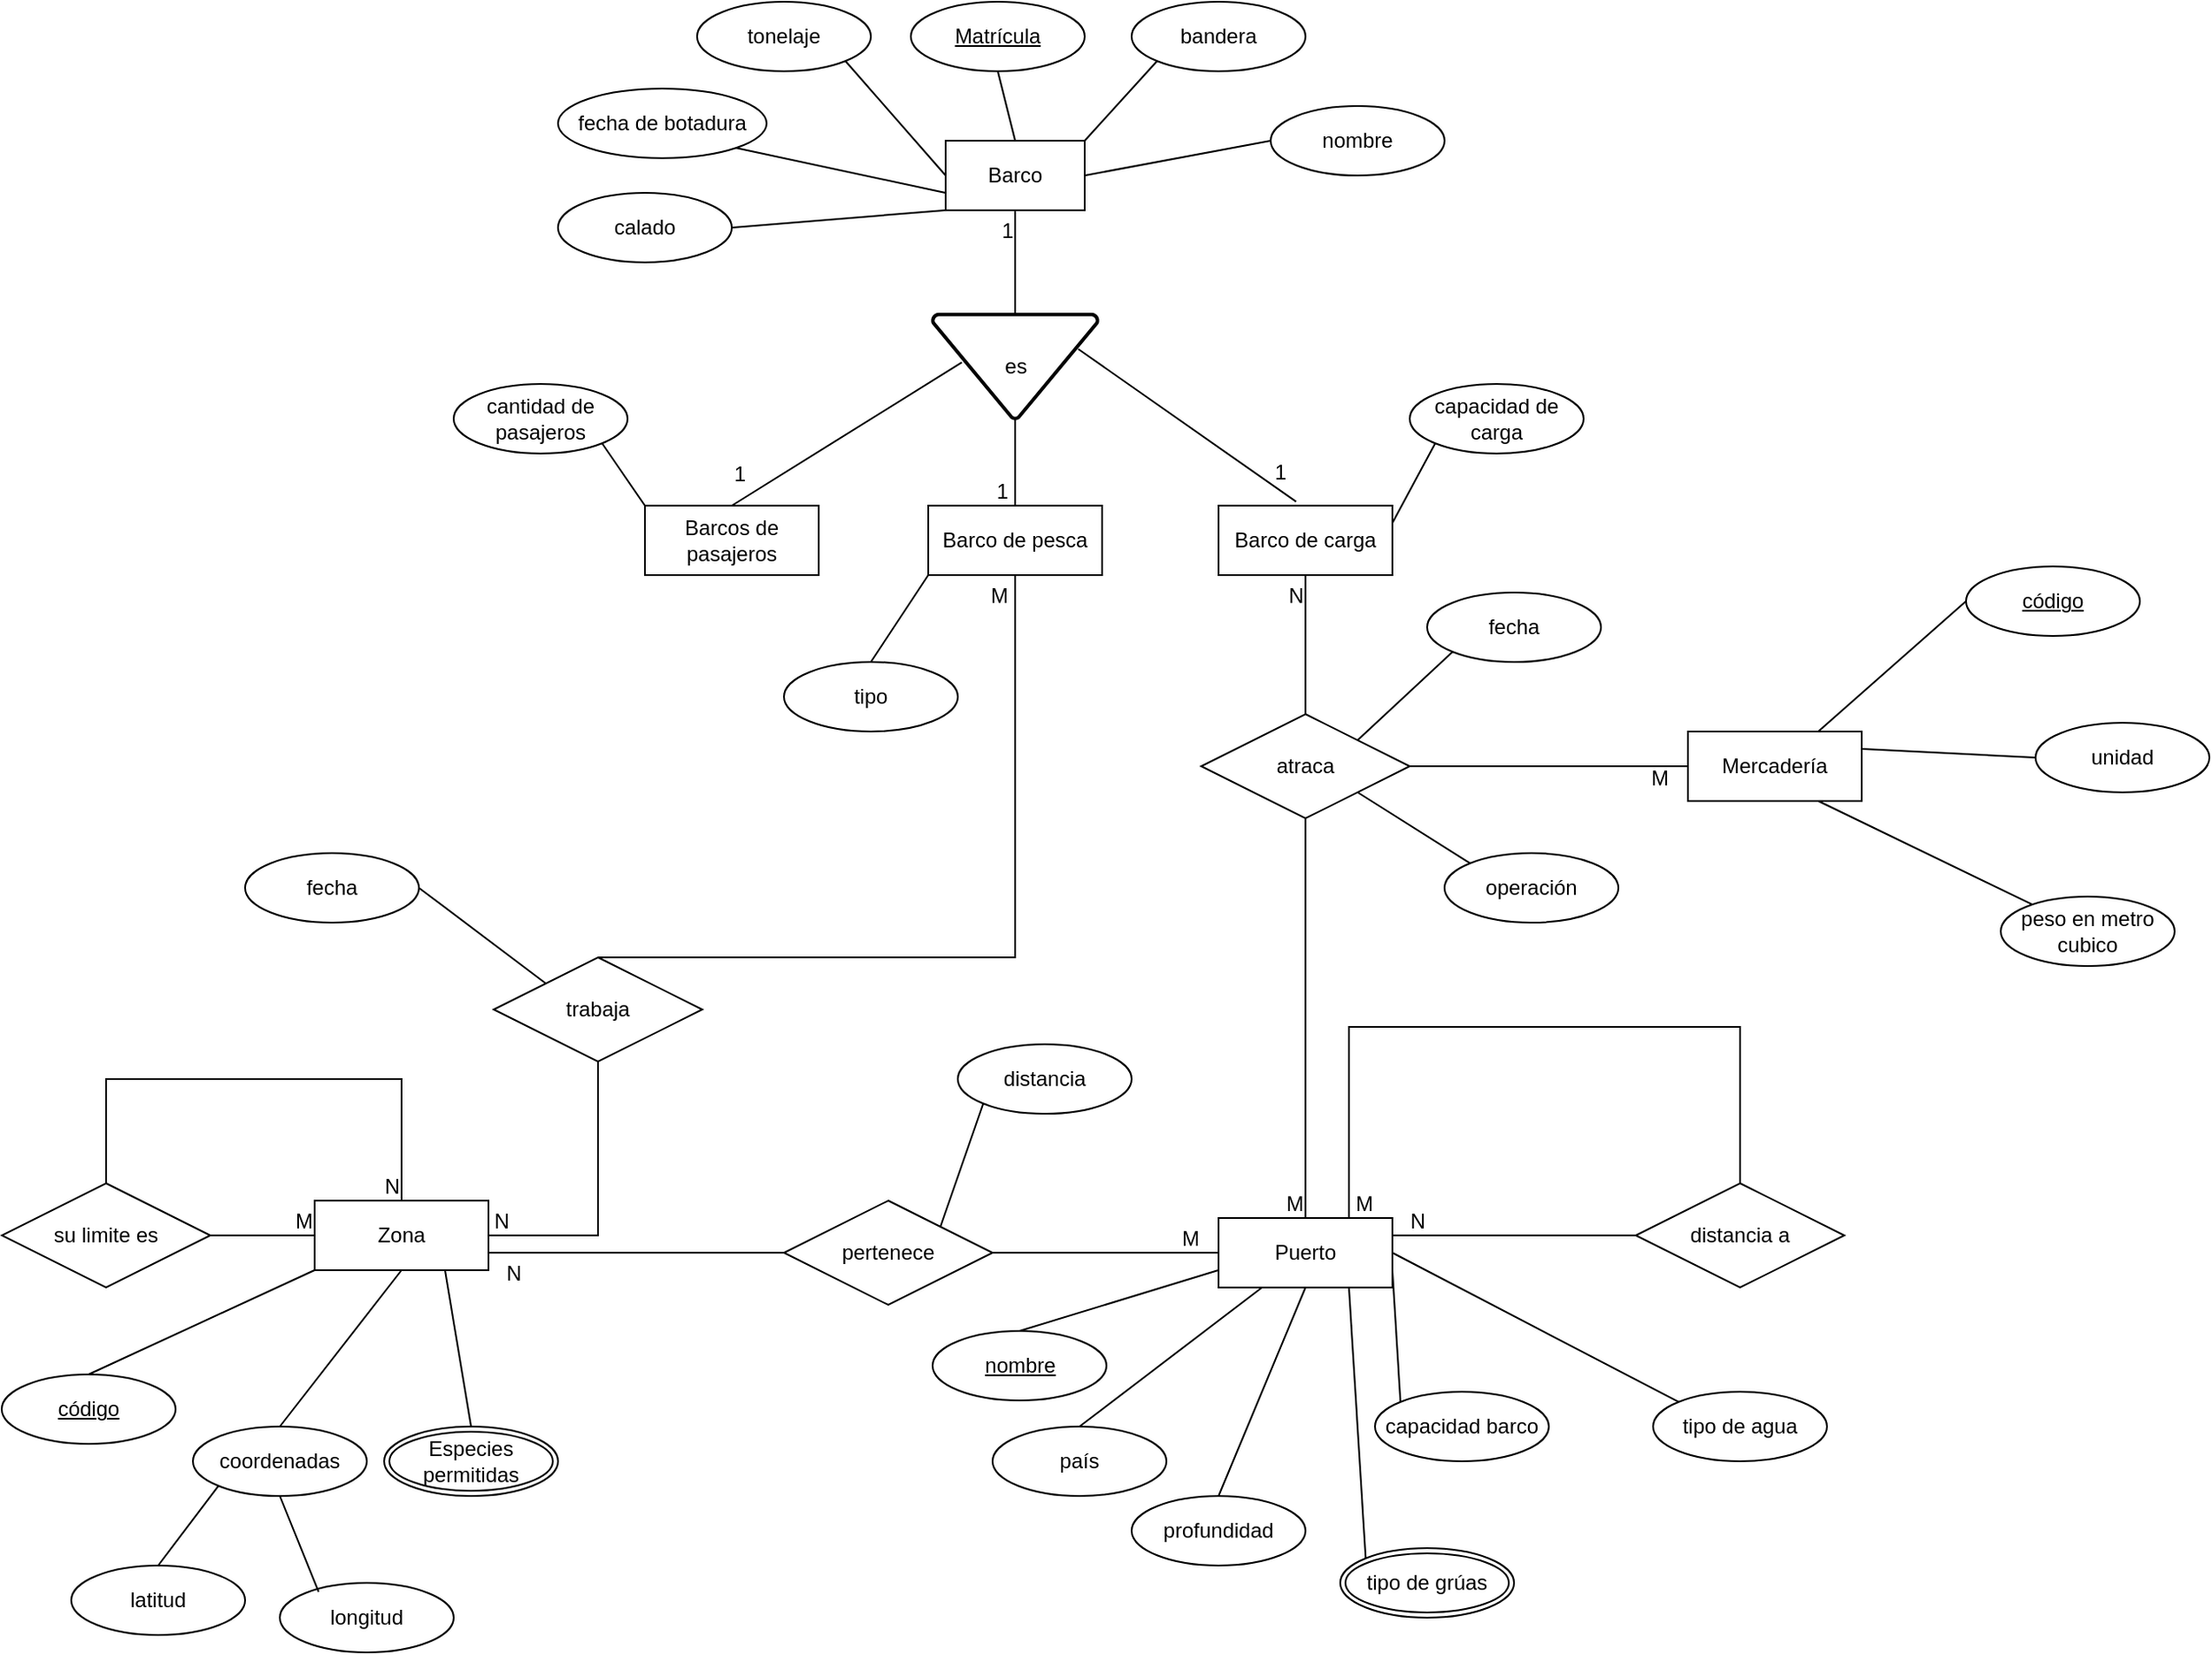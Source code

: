 <mxfile version="26.0.11">
  <diagram name="Página-1" id="JOJs0gV64MYOnQZOllsk">
    <mxGraphModel dx="2267" dy="2320" grid="1" gridSize="10" guides="1" tooltips="1" connect="1" arrows="1" fold="1" page="1" pageScale="1" pageWidth="1654" pageHeight="1169" math="0" shadow="0">
      <root>
        <object label="" id="0">
          <mxCell />
        </object>
        <mxCell id="1" parent="0" />
        <mxCell id="C2GfppKZNMFUQmOp4A26-1" value="Barco" style="rounded=0;whiteSpace=wrap;html=1;" vertex="1" parent="1">
          <mxGeometry x="693" y="-1070" width="80" height="40" as="geometry" />
        </mxCell>
        <mxCell id="C2GfppKZNMFUQmOp4A26-3" value="Matrícula" style="ellipse;whiteSpace=wrap;html=1;align=center;fontStyle=4;" vertex="1" parent="1">
          <mxGeometry x="673" y="-1150" width="100" height="40" as="geometry" />
        </mxCell>
        <mxCell id="C2GfppKZNMFUQmOp4A26-4" value="bandera" style="ellipse;whiteSpace=wrap;html=1;align=center;" vertex="1" parent="1">
          <mxGeometry x="800" y="-1150" width="100" height="40" as="geometry" />
        </mxCell>
        <mxCell id="C2GfppKZNMFUQmOp4A26-5" value="nombre" style="ellipse;whiteSpace=wrap;html=1;align=center;" vertex="1" parent="1">
          <mxGeometry x="880" y="-1090" width="100" height="40" as="geometry" />
        </mxCell>
        <mxCell id="C2GfppKZNMFUQmOp4A26-6" value="tonelaje" style="ellipse;whiteSpace=wrap;html=1;align=center;" vertex="1" parent="1">
          <mxGeometry x="550" y="-1150" width="100" height="40" as="geometry" />
        </mxCell>
        <mxCell id="C2GfppKZNMFUQmOp4A26-7" value="calado" style="ellipse;whiteSpace=wrap;html=1;align=center;" vertex="1" parent="1">
          <mxGeometry x="470" y="-1040" width="100" height="40" as="geometry" />
        </mxCell>
        <mxCell id="C2GfppKZNMFUQmOp4A26-8" value="fecha de botadura" style="ellipse;whiteSpace=wrap;html=1;align=center;" vertex="1" parent="1">
          <mxGeometry x="470" y="-1100" width="120" height="40" as="geometry" />
        </mxCell>
        <mxCell id="C2GfppKZNMFUQmOp4A26-13" value="" style="endArrow=none;html=1;rounded=0;exitX=1;exitY=1;exitDx=0;exitDy=0;entryX=0;entryY=0.75;entryDx=0;entryDy=0;" edge="1" parent="1" source="C2GfppKZNMFUQmOp4A26-8" target="C2GfppKZNMFUQmOp4A26-1">
          <mxGeometry width="50" height="50" relative="1" as="geometry">
            <mxPoint x="650" y="-800" as="sourcePoint" />
            <mxPoint x="700" y="-850" as="targetPoint" />
          </mxGeometry>
        </mxCell>
        <mxCell id="C2GfppKZNMFUQmOp4A26-14" value="" style="endArrow=none;html=1;rounded=0;exitX=1;exitY=1;exitDx=0;exitDy=0;entryX=0;entryY=0.5;entryDx=0;entryDy=0;" edge="1" parent="1" source="C2GfppKZNMFUQmOp4A26-6" target="C2GfppKZNMFUQmOp4A26-1">
          <mxGeometry width="50" height="50" relative="1" as="geometry">
            <mxPoint x="680" y="-820" as="sourcePoint" />
            <mxPoint x="730" y="-870" as="targetPoint" />
          </mxGeometry>
        </mxCell>
        <mxCell id="C2GfppKZNMFUQmOp4A26-15" value="" style="endArrow=none;html=1;rounded=0;entryX=0.5;entryY=1;entryDx=0;entryDy=0;exitX=0.5;exitY=0;exitDx=0;exitDy=0;" edge="1" parent="1" source="C2GfppKZNMFUQmOp4A26-1" target="C2GfppKZNMFUQmOp4A26-3">
          <mxGeometry width="50" height="50" relative="1" as="geometry">
            <mxPoint x="680" y="-820" as="sourcePoint" />
            <mxPoint x="730" y="-870" as="targetPoint" />
          </mxGeometry>
        </mxCell>
        <mxCell id="C2GfppKZNMFUQmOp4A26-16" value="" style="endArrow=none;html=1;rounded=0;entryX=0;entryY=1;entryDx=0;entryDy=0;exitX=1;exitY=0;exitDx=0;exitDy=0;" edge="1" parent="1" source="C2GfppKZNMFUQmOp4A26-1" target="C2GfppKZNMFUQmOp4A26-4">
          <mxGeometry width="50" height="50" relative="1" as="geometry">
            <mxPoint x="680" y="-820" as="sourcePoint" />
            <mxPoint x="730" y="-870" as="targetPoint" />
          </mxGeometry>
        </mxCell>
        <mxCell id="C2GfppKZNMFUQmOp4A26-17" value="" style="endArrow=none;html=1;rounded=0;entryX=0;entryY=0.5;entryDx=0;entryDy=0;exitX=1;exitY=0.5;exitDx=0;exitDy=0;" edge="1" parent="1" source="C2GfppKZNMFUQmOp4A26-1" target="C2GfppKZNMFUQmOp4A26-5">
          <mxGeometry width="50" height="50" relative="1" as="geometry">
            <mxPoint x="680" y="-820" as="sourcePoint" />
            <mxPoint x="730" y="-870" as="targetPoint" />
          </mxGeometry>
        </mxCell>
        <mxCell id="C2GfppKZNMFUQmOp4A26-27" value="es" style="strokeWidth=2;html=1;shape=mxgraph.flowchart.merge_or_storage;whiteSpace=wrap;" vertex="1" parent="1">
          <mxGeometry x="685.5" y="-970" width="95" height="60" as="geometry" />
        </mxCell>
        <mxCell id="C2GfppKZNMFUQmOp4A26-29" value="Barcos de pasajeros" style="whiteSpace=wrap;html=1;align=center;" vertex="1" parent="1">
          <mxGeometry x="520" y="-860" width="100" height="40" as="geometry" />
        </mxCell>
        <mxCell id="C2GfppKZNMFUQmOp4A26-30" value="Barco de pesca" style="whiteSpace=wrap;html=1;align=center;" vertex="1" parent="1">
          <mxGeometry x="683" y="-860" width="100" height="40" as="geometry" />
        </mxCell>
        <mxCell id="C2GfppKZNMFUQmOp4A26-31" value="Barco de carga" style="whiteSpace=wrap;html=1;align=center;" vertex="1" parent="1">
          <mxGeometry x="850" y="-860" width="100" height="40" as="geometry" />
        </mxCell>
        <mxCell id="C2GfppKZNMFUQmOp4A26-35" value="cantidad de pasajeros" style="ellipse;whiteSpace=wrap;html=1;align=center;" vertex="1" parent="1">
          <mxGeometry x="410" y="-930" width="100" height="40" as="geometry" />
        </mxCell>
        <mxCell id="C2GfppKZNMFUQmOp4A26-39" value="" style="endArrow=none;html=1;rounded=0;entryX=1;entryY=1;entryDx=0;entryDy=0;exitX=0;exitY=0;exitDx=0;exitDy=0;" edge="1" parent="1" source="C2GfppKZNMFUQmOp4A26-29" target="C2GfppKZNMFUQmOp4A26-35">
          <mxGeometry width="50" height="50" relative="1" as="geometry">
            <mxPoint x="770" y="-740" as="sourcePoint" />
            <mxPoint x="820" y="-790" as="targetPoint" />
          </mxGeometry>
        </mxCell>
        <mxCell id="C2GfppKZNMFUQmOp4A26-40" value="tipo" style="ellipse;whiteSpace=wrap;html=1;align=center;" vertex="1" parent="1">
          <mxGeometry x="600" y="-770" width="100" height="40" as="geometry" />
        </mxCell>
        <mxCell id="C2GfppKZNMFUQmOp4A26-41" value="" style="endArrow=none;html=1;rounded=0;entryX=0;entryY=1;entryDx=0;entryDy=0;exitX=0.5;exitY=0;exitDx=0;exitDy=0;" edge="1" parent="1" source="C2GfppKZNMFUQmOp4A26-40" target="C2GfppKZNMFUQmOp4A26-30">
          <mxGeometry width="50" height="50" relative="1" as="geometry">
            <mxPoint x="770" y="-740" as="sourcePoint" />
            <mxPoint x="820" y="-790" as="targetPoint" />
          </mxGeometry>
        </mxCell>
        <mxCell id="C2GfppKZNMFUQmOp4A26-42" value="capacidad de carga" style="ellipse;whiteSpace=wrap;html=1;align=center;" vertex="1" parent="1">
          <mxGeometry x="960" y="-930" width="100" height="40" as="geometry" />
        </mxCell>
        <mxCell id="C2GfppKZNMFUQmOp4A26-43" value="" style="endArrow=none;html=1;rounded=0;entryX=1;entryY=0.25;entryDx=0;entryDy=0;exitX=0;exitY=1;exitDx=0;exitDy=0;" edge="1" parent="1" source="C2GfppKZNMFUQmOp4A26-42" target="C2GfppKZNMFUQmOp4A26-31">
          <mxGeometry width="50" height="50" relative="1" as="geometry">
            <mxPoint x="770" y="-740" as="sourcePoint" />
            <mxPoint x="820" y="-790" as="targetPoint" />
          </mxGeometry>
        </mxCell>
        <mxCell id="C2GfppKZNMFUQmOp4A26-44" value="" style="endArrow=none;html=1;rounded=0;entryX=1;entryY=0.5;entryDx=0;entryDy=0;exitX=0;exitY=1;exitDx=0;exitDy=0;" edge="1" parent="1" source="C2GfppKZNMFUQmOp4A26-1" target="C2GfppKZNMFUQmOp4A26-7">
          <mxGeometry width="50" height="50" relative="1" as="geometry">
            <mxPoint x="650" y="-690" as="sourcePoint" />
            <mxPoint x="700" y="-740" as="targetPoint" />
          </mxGeometry>
        </mxCell>
        <mxCell id="C2GfppKZNMFUQmOp4A26-45" value="Zona" style="whiteSpace=wrap;html=1;align=center;" vertex="1" parent="1">
          <mxGeometry x="330" y="-460" width="100" height="40" as="geometry" />
        </mxCell>
        <mxCell id="C2GfppKZNMFUQmOp4A26-49" value="código" style="ellipse;whiteSpace=wrap;html=1;align=center;fontStyle=4;" vertex="1" parent="1">
          <mxGeometry x="150" y="-360" width="100" height="40" as="geometry" />
        </mxCell>
        <mxCell id="C2GfppKZNMFUQmOp4A26-50" value="Especies permitidas" style="ellipse;shape=doubleEllipse;margin=3;whiteSpace=wrap;html=1;align=center;" vertex="1" parent="1">
          <mxGeometry x="370" y="-330" width="100" height="40" as="geometry" />
        </mxCell>
        <mxCell id="C2GfppKZNMFUQmOp4A26-51" value="" style="endArrow=none;html=1;rounded=0;exitX=0.5;exitY=0;exitDx=0;exitDy=0;entryX=0;entryY=1;entryDx=0;entryDy=0;" edge="1" parent="1" source="C2GfppKZNMFUQmOp4A26-49" target="C2GfppKZNMFUQmOp4A26-45">
          <mxGeometry width="50" height="50" relative="1" as="geometry">
            <mxPoint x="410" y="-530" as="sourcePoint" />
            <mxPoint x="430" y="-380" as="targetPoint" />
          </mxGeometry>
        </mxCell>
        <mxCell id="C2GfppKZNMFUQmOp4A26-52" value="" style="endArrow=none;html=1;rounded=0;entryX=0.5;entryY=1;entryDx=0;entryDy=0;exitX=0.5;exitY=0;exitDx=0;exitDy=0;" edge="1" parent="1" source="C2GfppKZNMFUQmOp4A26-136" target="C2GfppKZNMFUQmOp4A26-45">
          <mxGeometry width="50" height="50" relative="1" as="geometry">
            <mxPoint x="310" y="-340" as="sourcePoint" />
            <mxPoint x="460" y="-580" as="targetPoint" />
          </mxGeometry>
        </mxCell>
        <mxCell id="C2GfppKZNMFUQmOp4A26-53" value="" style="endArrow=none;html=1;rounded=0;entryX=0.75;entryY=1;entryDx=0;entryDy=0;exitX=0.5;exitY=0;exitDx=0;exitDy=0;" edge="1" parent="1" source="C2GfppKZNMFUQmOp4A26-50" target="C2GfppKZNMFUQmOp4A26-45">
          <mxGeometry width="50" height="50" relative="1" as="geometry">
            <mxPoint x="410" y="-530" as="sourcePoint" />
            <mxPoint x="460" y="-580" as="targetPoint" />
          </mxGeometry>
        </mxCell>
        <mxCell id="C2GfppKZNMFUQmOp4A26-54" value="Puerto" style="whiteSpace=wrap;html=1;align=center;" vertex="1" parent="1">
          <mxGeometry x="850" y="-450" width="100" height="40" as="geometry" />
        </mxCell>
        <mxCell id="C2GfppKZNMFUQmOp4A26-55" value="nombre" style="ellipse;whiteSpace=wrap;html=1;align=center;fontStyle=4;" vertex="1" parent="1">
          <mxGeometry x="685.5" y="-385" width="100" height="40" as="geometry" />
        </mxCell>
        <mxCell id="C2GfppKZNMFUQmOp4A26-56" value="país" style="ellipse;whiteSpace=wrap;html=1;align=center;" vertex="1" parent="1">
          <mxGeometry x="720" y="-330" width="100" height="40" as="geometry" />
        </mxCell>
        <mxCell id="C2GfppKZNMFUQmOp4A26-57" value="profundidad" style="ellipse;whiteSpace=wrap;html=1;align=center;" vertex="1" parent="1">
          <mxGeometry x="800" y="-290" width="100" height="40" as="geometry" />
        </mxCell>
        <mxCell id="C2GfppKZNMFUQmOp4A26-61" value="capacidad barco" style="ellipse;whiteSpace=wrap;html=1;align=center;" vertex="1" parent="1">
          <mxGeometry x="940" y="-350" width="100" height="40" as="geometry" />
        </mxCell>
        <mxCell id="C2GfppKZNMFUQmOp4A26-62" value="tipo de agua" style="ellipse;whiteSpace=wrap;html=1;align=center;" vertex="1" parent="1">
          <mxGeometry x="1100" y="-350" width="100" height="40" as="geometry" />
        </mxCell>
        <mxCell id="C2GfppKZNMFUQmOp4A26-63" value="" style="endArrow=none;html=1;rounded=0;entryX=0;entryY=0.75;entryDx=0;entryDy=0;exitX=0.5;exitY=0;exitDx=0;exitDy=0;" edge="1" parent="1" source="C2GfppKZNMFUQmOp4A26-55" target="C2GfppKZNMFUQmOp4A26-54">
          <mxGeometry width="50" height="50" relative="1" as="geometry">
            <mxPoint x="700" y="-319" as="sourcePoint" />
            <mxPoint x="720" y="-535" as="targetPoint" />
          </mxGeometry>
        </mxCell>
        <mxCell id="C2GfppKZNMFUQmOp4A26-64" value="" style="endArrow=none;html=1;rounded=0;entryX=0.25;entryY=1;entryDx=0;entryDy=0;exitX=0.5;exitY=0;exitDx=0;exitDy=0;" edge="1" parent="1" source="C2GfppKZNMFUQmOp4A26-56" target="C2GfppKZNMFUQmOp4A26-54">
          <mxGeometry width="50" height="50" relative="1" as="geometry">
            <mxPoint x="670" y="-485" as="sourcePoint" />
            <mxPoint x="720" y="-535" as="targetPoint" />
          </mxGeometry>
        </mxCell>
        <mxCell id="C2GfppKZNMFUQmOp4A26-65" value="" style="endArrow=none;html=1;rounded=0;entryX=0.5;entryY=1;entryDx=0;entryDy=0;exitX=0.5;exitY=0;exitDx=0;exitDy=0;" edge="1" parent="1" source="C2GfppKZNMFUQmOp4A26-57" target="C2GfppKZNMFUQmOp4A26-54">
          <mxGeometry width="50" height="50" relative="1" as="geometry">
            <mxPoint x="670" y="-485" as="sourcePoint" />
            <mxPoint x="720" y="-535" as="targetPoint" />
          </mxGeometry>
        </mxCell>
        <mxCell id="C2GfppKZNMFUQmOp4A26-66" value="" style="endArrow=none;html=1;rounded=0;entryX=0.75;entryY=1;entryDx=0;entryDy=0;exitX=0;exitY=0;exitDx=0;exitDy=0;" edge="1" parent="1" source="C2GfppKZNMFUQmOp4A26-142" target="C2GfppKZNMFUQmOp4A26-54">
          <mxGeometry width="50" height="50" relative="1" as="geometry">
            <mxPoint x="918" y="-275.56" as="sourcePoint" />
            <mxPoint x="720" y="-535" as="targetPoint" />
          </mxGeometry>
        </mxCell>
        <mxCell id="C2GfppKZNMFUQmOp4A26-67" value="" style="endArrow=none;html=1;rounded=0;entryX=1;entryY=0.75;entryDx=0;entryDy=0;exitX=0;exitY=0;exitDx=0;exitDy=0;" edge="1" parent="1" source="C2GfppKZNMFUQmOp4A26-61" target="C2GfppKZNMFUQmOp4A26-54">
          <mxGeometry width="50" height="50" relative="1" as="geometry">
            <mxPoint x="670" y="-485" as="sourcePoint" />
            <mxPoint x="720" y="-535" as="targetPoint" />
          </mxGeometry>
        </mxCell>
        <mxCell id="C2GfppKZNMFUQmOp4A26-68" value="" style="endArrow=none;html=1;rounded=0;entryX=1;entryY=0.5;entryDx=0;entryDy=0;exitX=0;exitY=0;exitDx=0;exitDy=0;" edge="1" parent="1" source="C2GfppKZNMFUQmOp4A26-62" target="C2GfppKZNMFUQmOp4A26-54">
          <mxGeometry width="50" height="50" relative="1" as="geometry">
            <mxPoint x="990" y="-429" as="sourcePoint" />
            <mxPoint x="720" y="-535" as="targetPoint" />
          </mxGeometry>
        </mxCell>
        <mxCell id="C2GfppKZNMFUQmOp4A26-71" value="" style="endArrow=none;html=1;rounded=0;entryX=0.5;entryY=1;entryDx=0;entryDy=0;exitX=0.5;exitY=0;exitDx=0;exitDy=0;exitPerimeter=0;" edge="1" parent="1" source="C2GfppKZNMFUQmOp4A26-27" target="C2GfppKZNMFUQmOp4A26-1">
          <mxGeometry relative="1" as="geometry">
            <mxPoint x="660" y="-650" as="sourcePoint" />
            <mxPoint x="820" y="-650" as="targetPoint" />
          </mxGeometry>
        </mxCell>
        <mxCell id="C2GfppKZNMFUQmOp4A26-72" value="1" style="resizable=0;html=1;whiteSpace=wrap;align=right;verticalAlign=bottom;" connectable="0" vertex="1" parent="C2GfppKZNMFUQmOp4A26-71">
          <mxGeometry x="1" relative="1" as="geometry">
            <mxPoint y="20" as="offset" />
          </mxGeometry>
        </mxCell>
        <mxCell id="C2GfppKZNMFUQmOp4A26-74" value="" style="endArrow=none;html=1;rounded=0;entryX=0.5;entryY=0;entryDx=0;entryDy=0;exitX=0.177;exitY=0.459;exitDx=0;exitDy=0;exitPerimeter=0;" edge="1" parent="1" source="C2GfppKZNMFUQmOp4A26-27" target="C2GfppKZNMFUQmOp4A26-29">
          <mxGeometry relative="1" as="geometry">
            <mxPoint x="700" y="-940" as="sourcePoint" />
            <mxPoint x="743" y="-1020" as="targetPoint" />
          </mxGeometry>
        </mxCell>
        <mxCell id="C2GfppKZNMFUQmOp4A26-75" value="1" style="resizable=0;html=1;whiteSpace=wrap;align=right;verticalAlign=bottom;" connectable="0" vertex="1" parent="C2GfppKZNMFUQmOp4A26-74">
          <mxGeometry x="1" relative="1" as="geometry">
            <mxPoint x="10" y="-10" as="offset" />
          </mxGeometry>
        </mxCell>
        <mxCell id="C2GfppKZNMFUQmOp4A26-78" value="" style="endArrow=none;html=1;rounded=0;entryX=0.446;entryY=-0.057;entryDx=0;entryDy=0;exitX=0.882;exitY=0.331;exitDx=0;exitDy=0;exitPerimeter=0;entryPerimeter=0;" edge="1" parent="1" source="C2GfppKZNMFUQmOp4A26-27" target="C2GfppKZNMFUQmOp4A26-31">
          <mxGeometry relative="1" as="geometry">
            <mxPoint x="753" y="-950" as="sourcePoint" />
            <mxPoint x="753" y="-1010" as="targetPoint" />
          </mxGeometry>
        </mxCell>
        <mxCell id="C2GfppKZNMFUQmOp4A26-79" value="1" style="resizable=0;html=1;whiteSpace=wrap;align=right;verticalAlign=bottom;" connectable="0" vertex="1" parent="C2GfppKZNMFUQmOp4A26-78">
          <mxGeometry x="1" relative="1" as="geometry">
            <mxPoint x="-4" y="-8" as="offset" />
          </mxGeometry>
        </mxCell>
        <mxCell id="C2GfppKZNMFUQmOp4A26-80" value="" style="endArrow=none;html=1;rounded=0;entryX=0.5;entryY=0;entryDx=0;entryDy=0;exitX=0.5;exitY=1;exitDx=0;exitDy=0;exitPerimeter=0;" edge="1" parent="1" source="C2GfppKZNMFUQmOp4A26-27" target="C2GfppKZNMFUQmOp4A26-30">
          <mxGeometry relative="1" as="geometry">
            <mxPoint x="763" y="-940" as="sourcePoint" />
            <mxPoint x="763" y="-1000" as="targetPoint" />
          </mxGeometry>
        </mxCell>
        <mxCell id="C2GfppKZNMFUQmOp4A26-81" value="1" style="resizable=0;html=1;whiteSpace=wrap;align=right;verticalAlign=bottom;" connectable="0" vertex="1" parent="C2GfppKZNMFUQmOp4A26-80">
          <mxGeometry x="1" relative="1" as="geometry">
            <mxPoint x="-3" as="offset" />
          </mxGeometry>
        </mxCell>
        <mxCell id="C2GfppKZNMFUQmOp4A26-82" value="trabaja" style="shape=rhombus;perimeter=rhombusPerimeter;whiteSpace=wrap;html=1;align=center;" vertex="1" parent="1">
          <mxGeometry x="433" y="-600" width="120" height="60" as="geometry" />
        </mxCell>
        <mxCell id="C2GfppKZNMFUQmOp4A26-83" value="" style="endArrow=none;html=1;rounded=0;entryX=0.5;entryY=1;entryDx=0;entryDy=0;exitX=0.5;exitY=0;exitDx=0;exitDy=0;" edge="1" parent="1" source="C2GfppKZNMFUQmOp4A26-82" target="C2GfppKZNMFUQmOp4A26-30">
          <mxGeometry relative="1" as="geometry">
            <mxPoint x="280" y="-520" as="sourcePoint" />
            <mxPoint x="440" y="-520" as="targetPoint" />
            <Array as="points">
              <mxPoint x="733" y="-600" />
            </Array>
          </mxGeometry>
        </mxCell>
        <mxCell id="C2GfppKZNMFUQmOp4A26-84" value="M" style="resizable=0;html=1;whiteSpace=wrap;align=right;verticalAlign=bottom;" connectable="0" vertex="1" parent="C2GfppKZNMFUQmOp4A26-83">
          <mxGeometry x="1" relative="1" as="geometry">
            <mxPoint x="-3" y="20" as="offset" />
          </mxGeometry>
        </mxCell>
        <mxCell id="C2GfppKZNMFUQmOp4A26-85" value="" style="endArrow=none;html=1;rounded=0;exitX=0.5;exitY=1;exitDx=0;exitDy=0;entryX=1;entryY=0.5;entryDx=0;entryDy=0;" edge="1" parent="1" source="C2GfppKZNMFUQmOp4A26-82" target="C2GfppKZNMFUQmOp4A26-45">
          <mxGeometry relative="1" as="geometry">
            <mxPoint x="360" y="-460" as="sourcePoint" />
            <mxPoint x="380" y="-490" as="targetPoint" />
            <Array as="points">
              <mxPoint x="493" y="-440" />
            </Array>
          </mxGeometry>
        </mxCell>
        <mxCell id="C2GfppKZNMFUQmOp4A26-86" value="N" style="resizable=0;html=1;whiteSpace=wrap;align=right;verticalAlign=bottom;" connectable="0" vertex="1" parent="C2GfppKZNMFUQmOp4A26-85">
          <mxGeometry x="1" relative="1" as="geometry">
            <mxPoint x="13" as="offset" />
          </mxGeometry>
        </mxCell>
        <mxCell id="C2GfppKZNMFUQmOp4A26-89" value="su limite es" style="shape=rhombus;perimeter=rhombusPerimeter;whiteSpace=wrap;html=1;align=center;" vertex="1" parent="1">
          <mxGeometry x="150" y="-470" width="120" height="60" as="geometry" />
        </mxCell>
        <mxCell id="C2GfppKZNMFUQmOp4A26-90" value="" style="endArrow=none;html=1;rounded=0;entryX=0;entryY=0.5;entryDx=0;entryDy=0;exitX=1;exitY=0.5;exitDx=0;exitDy=0;" edge="1" parent="1" source="C2GfppKZNMFUQmOp4A26-89" target="C2GfppKZNMFUQmOp4A26-45">
          <mxGeometry relative="1" as="geometry">
            <mxPoint x="300" y="-450" as="sourcePoint" />
            <mxPoint x="460" y="-450" as="targetPoint" />
          </mxGeometry>
        </mxCell>
        <mxCell id="C2GfppKZNMFUQmOp4A26-91" value="M" style="resizable=0;html=1;whiteSpace=wrap;align=right;verticalAlign=bottom;" connectable="0" vertex="1" parent="C2GfppKZNMFUQmOp4A26-90">
          <mxGeometry x="1" relative="1" as="geometry" />
        </mxCell>
        <mxCell id="C2GfppKZNMFUQmOp4A26-92" value="" style="endArrow=none;html=1;rounded=0;exitX=0.5;exitY=0;exitDx=0;exitDy=0;entryX=0.5;entryY=0;entryDx=0;entryDy=0;" edge="1" parent="1" source="C2GfppKZNMFUQmOp4A26-89" target="C2GfppKZNMFUQmOp4A26-45">
          <mxGeometry relative="1" as="geometry">
            <mxPoint x="300" y="-450" as="sourcePoint" />
            <mxPoint x="220" y="-560" as="targetPoint" />
            <Array as="points">
              <mxPoint x="210" y="-530" />
              <mxPoint x="380" y="-530" />
            </Array>
          </mxGeometry>
        </mxCell>
        <mxCell id="C2GfppKZNMFUQmOp4A26-93" value="N" style="resizable=0;html=1;whiteSpace=wrap;align=right;verticalAlign=bottom;" connectable="0" vertex="1" parent="C2GfppKZNMFUQmOp4A26-92">
          <mxGeometry x="1" relative="1" as="geometry" />
        </mxCell>
        <mxCell id="C2GfppKZNMFUQmOp4A26-94" value="atraca" style="shape=rhombus;perimeter=rhombusPerimeter;whiteSpace=wrap;html=1;align=center;" vertex="1" parent="1">
          <mxGeometry x="840" y="-740" width="120" height="60" as="geometry" />
        </mxCell>
        <mxCell id="C2GfppKZNMFUQmOp4A26-95" value="" style="endArrow=none;html=1;rounded=0;entryX=0.5;entryY=1;entryDx=0;entryDy=0;exitX=0.5;exitY=0;exitDx=0;exitDy=0;" edge="1" parent="1" source="C2GfppKZNMFUQmOp4A26-94" target="C2GfppKZNMFUQmOp4A26-31">
          <mxGeometry relative="1" as="geometry">
            <mxPoint x="440" y="-710" as="sourcePoint" />
            <mxPoint x="600" y="-710" as="targetPoint" />
          </mxGeometry>
        </mxCell>
        <mxCell id="C2GfppKZNMFUQmOp4A26-96" value="N" style="resizable=0;html=1;whiteSpace=wrap;align=right;verticalAlign=bottom;" connectable="0" vertex="1" parent="C2GfppKZNMFUQmOp4A26-95">
          <mxGeometry x="1" relative="1" as="geometry">
            <mxPoint y="20" as="offset" />
          </mxGeometry>
        </mxCell>
        <mxCell id="C2GfppKZNMFUQmOp4A26-100" value="fecha" style="ellipse;whiteSpace=wrap;html=1;align=center;" vertex="1" parent="1">
          <mxGeometry x="290" y="-660" width="100" height="40" as="geometry" />
        </mxCell>
        <mxCell id="C2GfppKZNMFUQmOp4A26-102" value="" style="endArrow=none;html=1;rounded=0;exitX=1;exitY=0.5;exitDx=0;exitDy=0;entryX=0;entryY=0;entryDx=0;entryDy=0;" edge="1" parent="1" source="C2GfppKZNMFUQmOp4A26-100" target="C2GfppKZNMFUQmOp4A26-82">
          <mxGeometry width="50" height="50" relative="1" as="geometry">
            <mxPoint x="440" y="-580" as="sourcePoint" />
            <mxPoint x="490" y="-630" as="targetPoint" />
          </mxGeometry>
        </mxCell>
        <mxCell id="C2GfppKZNMFUQmOp4A26-104" value="fecha" style="ellipse;whiteSpace=wrap;html=1;align=center;" vertex="1" parent="1">
          <mxGeometry x="970" y="-810" width="100" height="40" as="geometry" />
        </mxCell>
        <mxCell id="C2GfppKZNMFUQmOp4A26-105" value="" style="endArrow=none;html=1;rounded=0;exitX=1;exitY=0;exitDx=0;exitDy=0;entryX=0;entryY=1;entryDx=0;entryDy=0;" edge="1" parent="1" source="C2GfppKZNMFUQmOp4A26-94" target="C2GfppKZNMFUQmOp4A26-104">
          <mxGeometry width="50" height="50" relative="1" as="geometry">
            <mxPoint x="270" y="-670" as="sourcePoint" />
            <mxPoint x="333" y="-670" as="targetPoint" />
          </mxGeometry>
        </mxCell>
        <mxCell id="C2GfppKZNMFUQmOp4A26-106" value="Mercadería" style="whiteSpace=wrap;html=1;align=center;" vertex="1" parent="1">
          <mxGeometry x="1120" y="-730" width="100" height="40" as="geometry" />
        </mxCell>
        <mxCell id="C2GfppKZNMFUQmOp4A26-108" value="código" style="ellipse;whiteSpace=wrap;html=1;align=center;fontStyle=4;" vertex="1" parent="1">
          <mxGeometry x="1280" y="-825" width="100" height="40" as="geometry" />
        </mxCell>
        <mxCell id="C2GfppKZNMFUQmOp4A26-109" value="unidad" style="ellipse;whiteSpace=wrap;html=1;align=center;" vertex="1" parent="1">
          <mxGeometry x="1320" y="-735" width="100" height="40" as="geometry" />
        </mxCell>
        <mxCell id="C2GfppKZNMFUQmOp4A26-110" value="peso en metro cubico" style="ellipse;whiteSpace=wrap;html=1;align=center;" vertex="1" parent="1">
          <mxGeometry x="1300" y="-635" width="100" height="40" as="geometry" />
        </mxCell>
        <mxCell id="C2GfppKZNMFUQmOp4A26-112" value="" style="endArrow=none;html=1;rounded=0;entryX=0;entryY=0.5;entryDx=0;entryDy=0;exitX=0.75;exitY=0;exitDx=0;exitDy=0;" edge="1" parent="1" source="C2GfppKZNMFUQmOp4A26-106" target="C2GfppKZNMFUQmOp4A26-108">
          <mxGeometry width="50" height="50" relative="1" as="geometry">
            <mxPoint x="1170" y="-815" as="sourcePoint" />
            <mxPoint x="1190" y="-735" as="targetPoint" />
          </mxGeometry>
        </mxCell>
        <mxCell id="C2GfppKZNMFUQmOp4A26-113" value="" style="endArrow=none;html=1;rounded=0;entryX=0.75;entryY=1;entryDx=0;entryDy=0;" edge="1" parent="1" source="C2GfppKZNMFUQmOp4A26-110" target="C2GfppKZNMFUQmOp4A26-106">
          <mxGeometry width="50" height="50" relative="1" as="geometry">
            <mxPoint x="1140" y="-685" as="sourcePoint" />
            <mxPoint x="1070" y="-685" as="targetPoint" />
          </mxGeometry>
        </mxCell>
        <mxCell id="C2GfppKZNMFUQmOp4A26-114" value="" style="endArrow=none;html=1;rounded=0;exitX=0;exitY=0.5;exitDx=0;exitDy=0;entryX=1;entryY=0.25;entryDx=0;entryDy=0;" edge="1" parent="1" source="C2GfppKZNMFUQmOp4A26-109" target="C2GfppKZNMFUQmOp4A26-106">
          <mxGeometry width="50" height="50" relative="1" as="geometry">
            <mxPoint x="1140" y="-685" as="sourcePoint" />
            <mxPoint x="1190" y="-735" as="targetPoint" />
          </mxGeometry>
        </mxCell>
        <mxCell id="C2GfppKZNMFUQmOp4A26-115" value="" style="endArrow=none;html=1;rounded=0;exitX=0.5;exitY=1;exitDx=0;exitDy=0;" edge="1" parent="1" source="C2GfppKZNMFUQmOp4A26-94" target="C2GfppKZNMFUQmOp4A26-54">
          <mxGeometry relative="1" as="geometry">
            <mxPoint x="910" y="-730" as="sourcePoint" />
            <mxPoint x="910" y="-810" as="targetPoint" />
          </mxGeometry>
        </mxCell>
        <mxCell id="C2GfppKZNMFUQmOp4A26-116" value="M" style="resizable=0;html=1;whiteSpace=wrap;align=right;verticalAlign=bottom;" connectable="0" vertex="1" parent="C2GfppKZNMFUQmOp4A26-115">
          <mxGeometry x="1" relative="1" as="geometry">
            <mxPoint as="offset" />
          </mxGeometry>
        </mxCell>
        <mxCell id="C2GfppKZNMFUQmOp4A26-118" value="pertenece" style="shape=rhombus;perimeter=rhombusPerimeter;whiteSpace=wrap;html=1;align=center;" vertex="1" parent="1">
          <mxGeometry x="600" y="-460" width="120" height="60" as="geometry" />
        </mxCell>
        <mxCell id="C2GfppKZNMFUQmOp4A26-121" value="distancia" style="ellipse;whiteSpace=wrap;html=1;align=center;" vertex="1" parent="1">
          <mxGeometry x="700" y="-550" width="100" height="40" as="geometry" />
        </mxCell>
        <mxCell id="C2GfppKZNMFUQmOp4A26-122" value="" style="endArrow=none;html=1;rounded=0;entryX=0;entryY=1;entryDx=0;entryDy=0;exitX=1;exitY=0;exitDx=0;exitDy=0;" edge="1" parent="1" source="C2GfppKZNMFUQmOp4A26-118" target="C2GfppKZNMFUQmOp4A26-121">
          <mxGeometry width="50" height="50" relative="1" as="geometry">
            <mxPoint x="680" y="-660" as="sourcePoint" />
            <mxPoint x="730" y="-710" as="targetPoint" />
          </mxGeometry>
        </mxCell>
        <mxCell id="C2GfppKZNMFUQmOp4A26-123" value="" style="endArrow=none;html=1;rounded=0;entryX=0;entryY=0.5;entryDx=0;entryDy=0;exitX=1;exitY=0.5;exitDx=0;exitDy=0;" edge="1" parent="1" source="C2GfppKZNMFUQmOp4A26-118" target="C2GfppKZNMFUQmOp4A26-54">
          <mxGeometry relative="1" as="geometry">
            <mxPoint x="630" y="-690" as="sourcePoint" />
            <mxPoint x="790" y="-690" as="targetPoint" />
          </mxGeometry>
        </mxCell>
        <mxCell id="C2GfppKZNMFUQmOp4A26-124" value="M" style="resizable=0;html=1;whiteSpace=wrap;align=right;verticalAlign=bottom;" connectable="0" vertex="1" parent="C2GfppKZNMFUQmOp4A26-123">
          <mxGeometry x="1" relative="1" as="geometry">
            <mxPoint x="-10" as="offset" />
          </mxGeometry>
        </mxCell>
        <mxCell id="C2GfppKZNMFUQmOp4A26-125" value="" style="endArrow=none;html=1;rounded=0;entryX=1;entryY=0.75;entryDx=0;entryDy=0;exitX=0;exitY=0.5;exitDx=0;exitDy=0;" edge="1" parent="1" source="C2GfppKZNMFUQmOp4A26-118" target="C2GfppKZNMFUQmOp4A26-45">
          <mxGeometry relative="1" as="geometry">
            <mxPoint x="630" y="-690" as="sourcePoint" />
            <mxPoint x="790" y="-690" as="targetPoint" />
          </mxGeometry>
        </mxCell>
        <mxCell id="C2GfppKZNMFUQmOp4A26-126" value="N" style="resizable=0;html=1;whiteSpace=wrap;align=right;verticalAlign=bottom;" connectable="0" vertex="1" parent="C2GfppKZNMFUQmOp4A26-125">
          <mxGeometry x="1" relative="1" as="geometry">
            <mxPoint x="20" y="20" as="offset" />
          </mxGeometry>
        </mxCell>
        <mxCell id="C2GfppKZNMFUQmOp4A26-128" value="operación" style="ellipse;whiteSpace=wrap;html=1;align=center;" vertex="1" parent="1">
          <mxGeometry x="980" y="-660" width="100" height="40" as="geometry" />
        </mxCell>
        <mxCell id="C2GfppKZNMFUQmOp4A26-129" value="" style="endArrow=none;html=1;rounded=0;exitX=1;exitY=1;exitDx=0;exitDy=0;entryX=0;entryY=0;entryDx=0;entryDy=0;" edge="1" parent="1" source="C2GfppKZNMFUQmOp4A26-94" target="C2GfppKZNMFUQmOp4A26-128">
          <mxGeometry width="50" height="50" relative="1" as="geometry">
            <mxPoint x="1120" y="-680" as="sourcePoint" />
            <mxPoint x="1170" y="-730" as="targetPoint" />
          </mxGeometry>
        </mxCell>
        <mxCell id="C2GfppKZNMFUQmOp4A26-130" value="distancia a" style="shape=rhombus;perimeter=rhombusPerimeter;whiteSpace=wrap;html=1;align=center;" vertex="1" parent="1">
          <mxGeometry x="1090" y="-470" width="120" height="60" as="geometry" />
        </mxCell>
        <mxCell id="C2GfppKZNMFUQmOp4A26-131" value="" style="endArrow=none;html=1;rounded=0;entryX=1;entryY=0.25;entryDx=0;entryDy=0;exitX=0;exitY=0.5;exitDx=0;exitDy=0;" edge="1" parent="1" source="C2GfppKZNMFUQmOp4A26-130" target="C2GfppKZNMFUQmOp4A26-54">
          <mxGeometry relative="1" as="geometry">
            <mxPoint x="810" y="-480" as="sourcePoint" />
            <mxPoint x="970" y="-480" as="targetPoint" />
          </mxGeometry>
        </mxCell>
        <mxCell id="C2GfppKZNMFUQmOp4A26-132" value="N" style="resizable=0;html=1;whiteSpace=wrap;align=right;verticalAlign=bottom;" connectable="0" vertex="1" parent="C2GfppKZNMFUQmOp4A26-131">
          <mxGeometry x="1" relative="1" as="geometry">
            <mxPoint x="20" as="offset" />
          </mxGeometry>
        </mxCell>
        <mxCell id="C2GfppKZNMFUQmOp4A26-133" value="" style="endArrow=none;html=1;rounded=0;entryX=0.75;entryY=0;entryDx=0;entryDy=0;exitX=0.5;exitY=0;exitDx=0;exitDy=0;" edge="1" parent="1" source="C2GfppKZNMFUQmOp4A26-130" target="C2GfppKZNMFUQmOp4A26-54">
          <mxGeometry relative="1" as="geometry">
            <mxPoint x="1140" y="-550.95" as="sourcePoint" />
            <mxPoint x="1000" y="-550.95" as="targetPoint" />
            <Array as="points">
              <mxPoint x="1150" y="-560" />
              <mxPoint x="925" y="-560" />
            </Array>
          </mxGeometry>
        </mxCell>
        <mxCell id="C2GfppKZNMFUQmOp4A26-134" value="M" style="resizable=0;html=1;whiteSpace=wrap;align=right;verticalAlign=bottom;" connectable="0" vertex="1" parent="C2GfppKZNMFUQmOp4A26-133">
          <mxGeometry x="1" relative="1" as="geometry">
            <mxPoint x="15" as="offset" />
          </mxGeometry>
        </mxCell>
        <mxCell id="C2GfppKZNMFUQmOp4A26-136" value="coordenadas" style="ellipse;whiteSpace=wrap;html=1;align=center;" vertex="1" parent="1">
          <mxGeometry x="260" y="-330" width="100" height="40" as="geometry" />
        </mxCell>
        <mxCell id="C2GfppKZNMFUQmOp4A26-137" value="latitud" style="ellipse;whiteSpace=wrap;html=1;align=center;" vertex="1" parent="1">
          <mxGeometry x="190" y="-250" width="100" height="40" as="geometry" />
        </mxCell>
        <mxCell id="C2GfppKZNMFUQmOp4A26-138" value="" style="endArrow=none;html=1;rounded=0;entryX=0;entryY=1;entryDx=0;entryDy=0;exitX=0.5;exitY=0;exitDx=0;exitDy=0;" edge="1" parent="1" source="C2GfppKZNMFUQmOp4A26-137" target="C2GfppKZNMFUQmOp4A26-136">
          <mxGeometry width="50" height="50" relative="1" as="geometry">
            <mxPoint x="520" y="-210" as="sourcePoint" />
            <mxPoint x="570" y="-260" as="targetPoint" />
          </mxGeometry>
        </mxCell>
        <mxCell id="C2GfppKZNMFUQmOp4A26-139" value="longitud" style="ellipse;whiteSpace=wrap;html=1;align=center;" vertex="1" parent="1">
          <mxGeometry x="310" y="-240" width="100" height="40" as="geometry" />
        </mxCell>
        <mxCell id="C2GfppKZNMFUQmOp4A26-141" value="" style="endArrow=none;html=1;rounded=0;entryX=0.5;entryY=1;entryDx=0;entryDy=0;exitX=0.223;exitY=0.129;exitDx=0;exitDy=0;exitPerimeter=0;" edge="1" parent="1" source="C2GfppKZNMFUQmOp4A26-139" target="C2GfppKZNMFUQmOp4A26-136">
          <mxGeometry width="50" height="50" relative="1" as="geometry">
            <mxPoint x="250" y="-240" as="sourcePoint" />
            <mxPoint x="285" y="-286" as="targetPoint" />
          </mxGeometry>
        </mxCell>
        <mxCell id="C2GfppKZNMFUQmOp4A26-142" value="tipo de grúas" style="ellipse;shape=doubleEllipse;margin=3;whiteSpace=wrap;html=1;align=center;" vertex="1" parent="1">
          <mxGeometry x="920" y="-260" width="100" height="40" as="geometry" />
        </mxCell>
        <mxCell id="C2GfppKZNMFUQmOp4A26-145" value="" style="endArrow=none;html=1;rounded=0;entryX=0;entryY=0.5;entryDx=0;entryDy=0;exitX=1;exitY=0.5;exitDx=0;exitDy=0;" edge="1" parent="1" source="C2GfppKZNMFUQmOp4A26-94" target="C2GfppKZNMFUQmOp4A26-106">
          <mxGeometry width="50" height="50" relative="1" as="geometry">
            <mxPoint x="1090" y="-470" as="sourcePoint" />
            <mxPoint x="1140" y="-520" as="targetPoint" />
          </mxGeometry>
        </mxCell>
        <mxCell id="C2GfppKZNMFUQmOp4A26-146" value="M" style="resizable=0;html=1;whiteSpace=wrap;align=right;verticalAlign=bottom;" connectable="0" vertex="1" parent="1">
          <mxGeometry x="1110" y="-695" as="geometry" />
        </mxCell>
      </root>
    </mxGraphModel>
  </diagram>
</mxfile>
